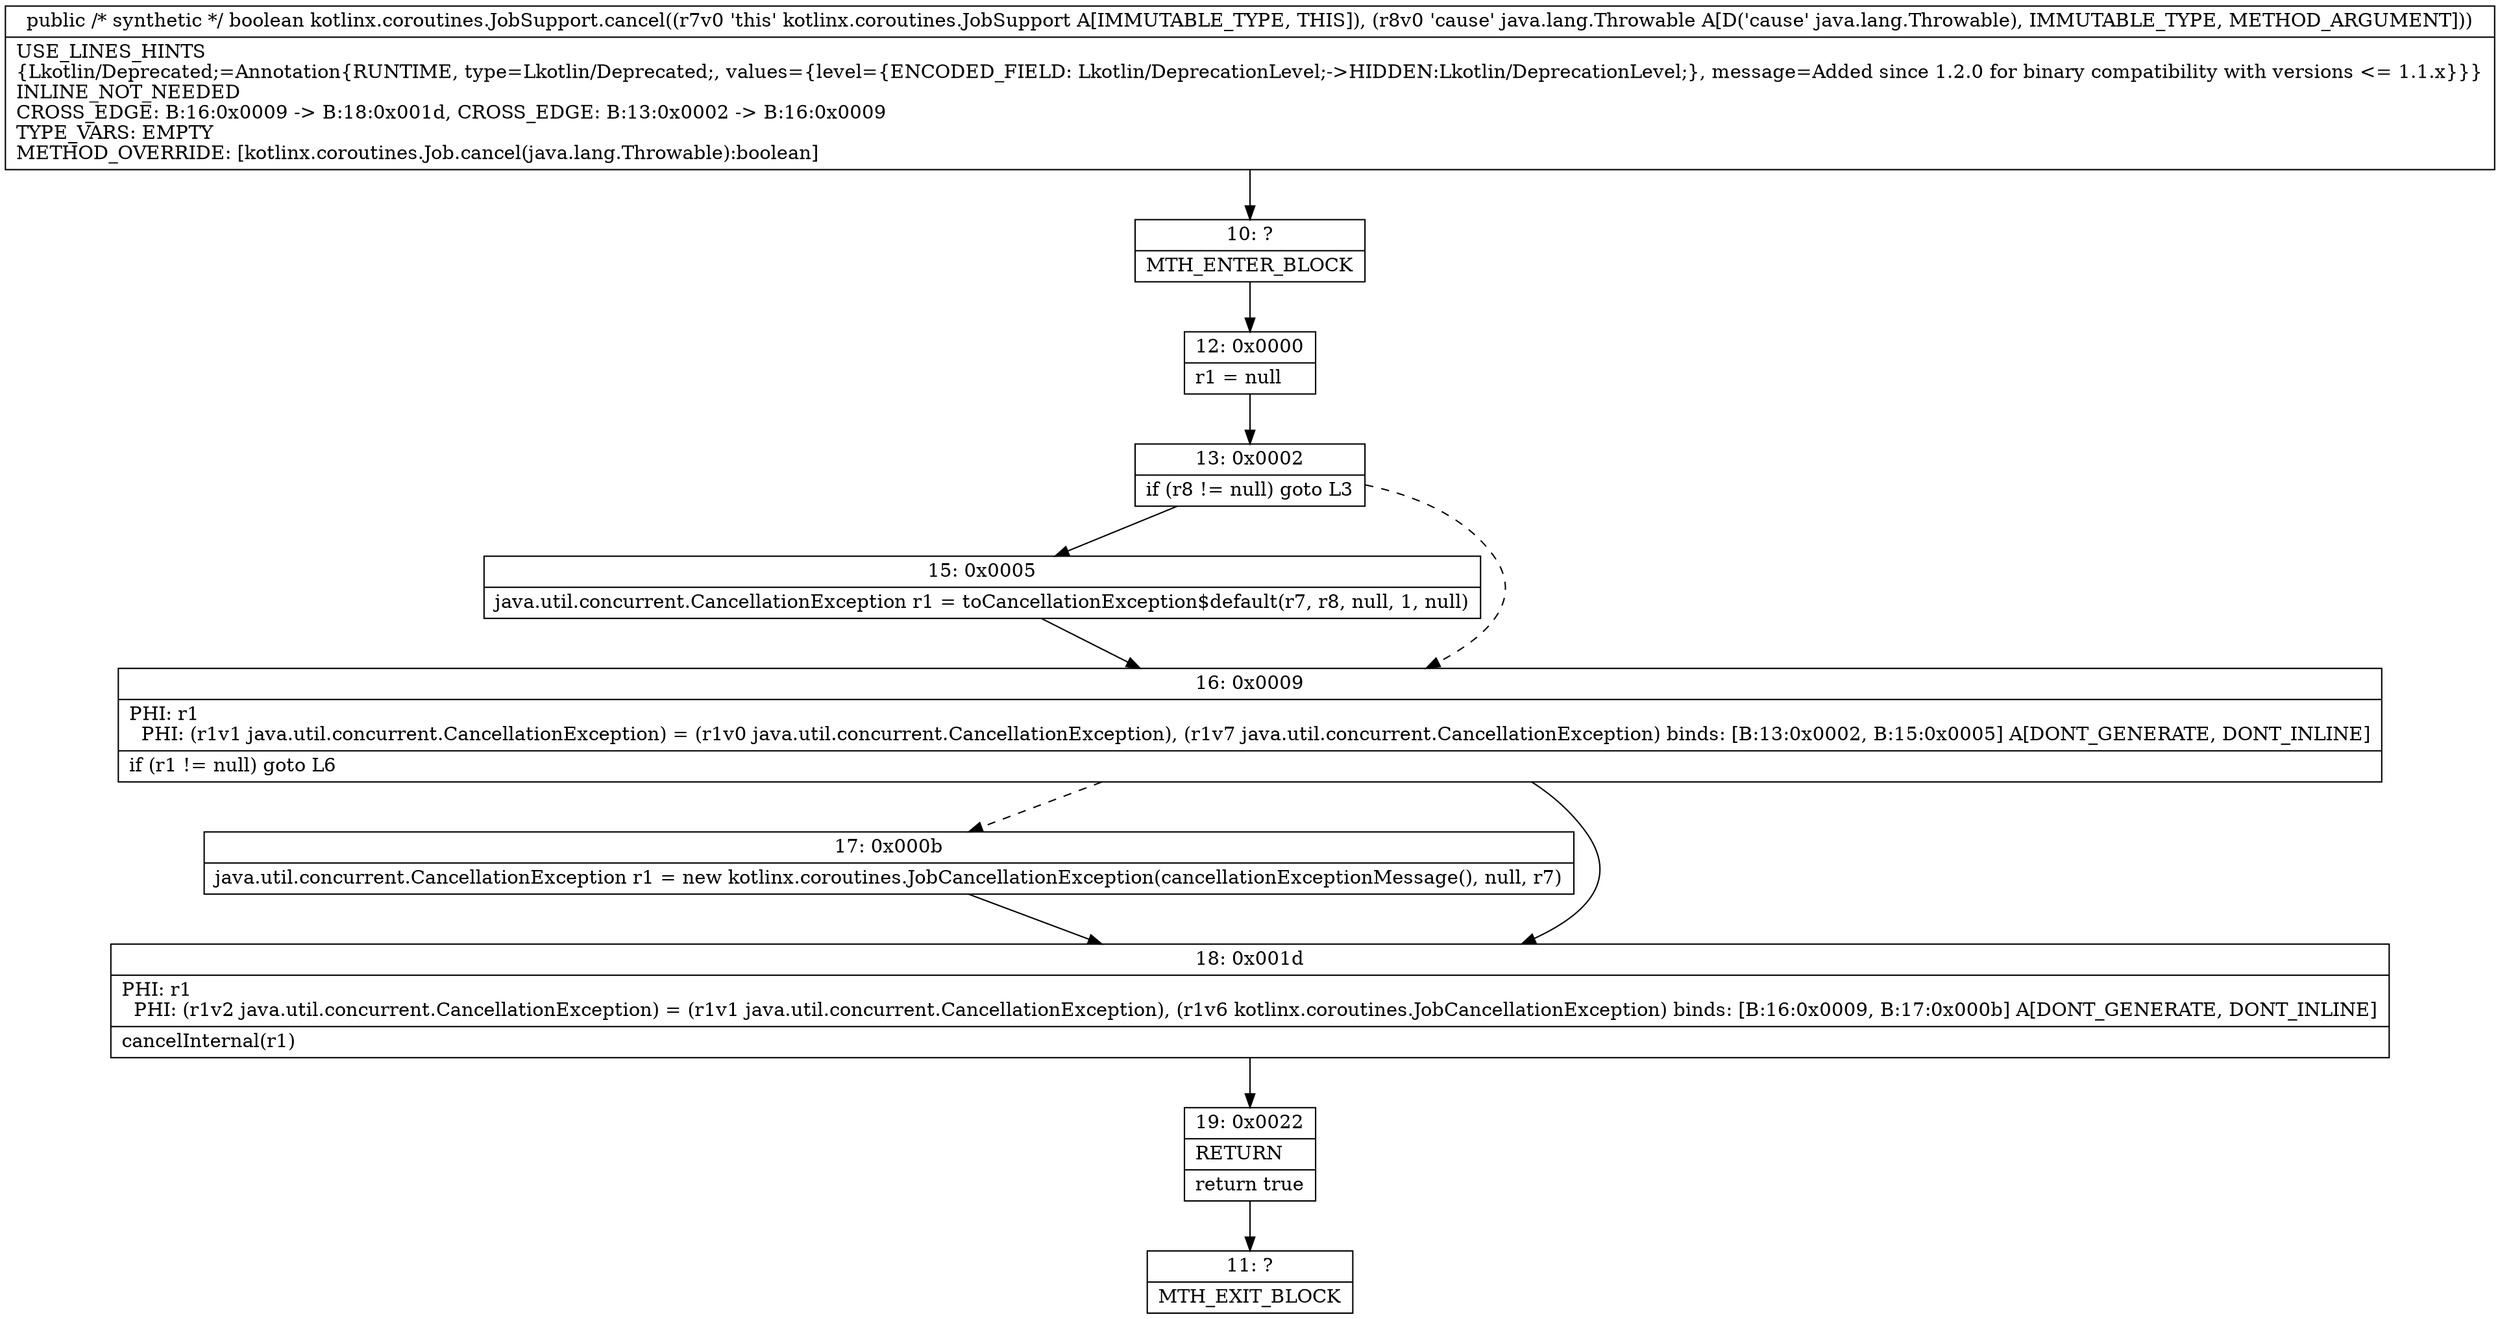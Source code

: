 digraph "CFG forkotlinx.coroutines.JobSupport.cancel(Ljava\/lang\/Throwable;)Z" {
Node_10 [shape=record,label="{10\:\ ?|MTH_ENTER_BLOCK\l}"];
Node_12 [shape=record,label="{12\:\ 0x0000|r1 = null\l}"];
Node_13 [shape=record,label="{13\:\ 0x0002|if (r8 != null) goto L3\l}"];
Node_15 [shape=record,label="{15\:\ 0x0005|java.util.concurrent.CancellationException r1 = toCancellationException$default(r7, r8, null, 1, null)\l}"];
Node_16 [shape=record,label="{16\:\ 0x0009|PHI: r1 \l  PHI: (r1v1 java.util.concurrent.CancellationException) = (r1v0 java.util.concurrent.CancellationException), (r1v7 java.util.concurrent.CancellationException) binds: [B:13:0x0002, B:15:0x0005] A[DONT_GENERATE, DONT_INLINE]\l|if (r1 != null) goto L6\l}"];
Node_17 [shape=record,label="{17\:\ 0x000b|java.util.concurrent.CancellationException r1 = new kotlinx.coroutines.JobCancellationException(cancellationExceptionMessage(), null, r7)\l}"];
Node_18 [shape=record,label="{18\:\ 0x001d|PHI: r1 \l  PHI: (r1v2 java.util.concurrent.CancellationException) = (r1v1 java.util.concurrent.CancellationException), (r1v6 kotlinx.coroutines.JobCancellationException) binds: [B:16:0x0009, B:17:0x000b] A[DONT_GENERATE, DONT_INLINE]\l|cancelInternal(r1)\l}"];
Node_19 [shape=record,label="{19\:\ 0x0022|RETURN\l|return true\l}"];
Node_11 [shape=record,label="{11\:\ ?|MTH_EXIT_BLOCK\l}"];
MethodNode[shape=record,label="{public \/* synthetic *\/ boolean kotlinx.coroutines.JobSupport.cancel((r7v0 'this' kotlinx.coroutines.JobSupport A[IMMUTABLE_TYPE, THIS]), (r8v0 'cause' java.lang.Throwable A[D('cause' java.lang.Throwable), IMMUTABLE_TYPE, METHOD_ARGUMENT]))  | USE_LINES_HINTS\l\{Lkotlin\/Deprecated;=Annotation\{RUNTIME, type=Lkotlin\/Deprecated;, values=\{level=\{ENCODED_FIELD: Lkotlin\/DeprecationLevel;\-\>HIDDEN:Lkotlin\/DeprecationLevel;\}, message=Added since 1.2.0 for binary compatibility with versions \<= 1.1.x\}\}\}\lINLINE_NOT_NEEDED\lCROSS_EDGE: B:16:0x0009 \-\> B:18:0x001d, CROSS_EDGE: B:13:0x0002 \-\> B:16:0x0009\lTYPE_VARS: EMPTY\lMETHOD_OVERRIDE: [kotlinx.coroutines.Job.cancel(java.lang.Throwable):boolean]\l}"];
MethodNode -> Node_10;Node_10 -> Node_12;
Node_12 -> Node_13;
Node_13 -> Node_15;
Node_13 -> Node_16[style=dashed];
Node_15 -> Node_16;
Node_16 -> Node_17[style=dashed];
Node_16 -> Node_18;
Node_17 -> Node_18;
Node_18 -> Node_19;
Node_19 -> Node_11;
}

